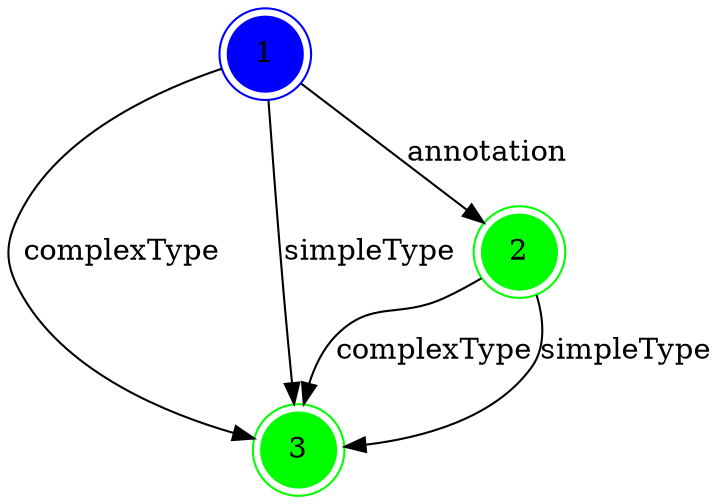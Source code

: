 digraph Alternative {
  mindist = 2.0
  1 -> 3 [label="complexType"]
  1 -> 2 [label="annotation"]
  1 -> 3 [label="simpleType"]
  2 -> 3 [label="complexType"]
  2 -> 3 [label="simpleType"]
  1 [shape=doublecircle, style=filled, color=blue]
  2 [shape=doublecircle, style=filled, color=green]
  3 [shape=doublecircle, style=filled, color=green]
}
